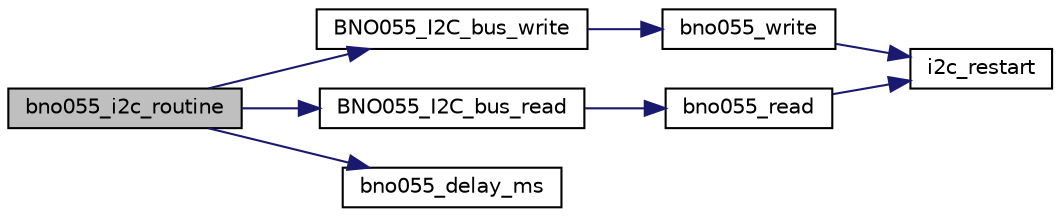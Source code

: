 digraph "bno055_i2c_routine"
{
  edge [fontname="Helvetica",fontsize="10",labelfontname="Helvetica",labelfontsize="10"];
  node [fontname="Helvetica",fontsize="10",shape=record];
  rankdir="LR";
  Node1 [label="bno055_i2c_routine",height=0.2,width=0.4,color="black", fillcolor="grey75", style="filled", fontcolor="black"];
  Node1 -> Node2 [color="midnightblue",fontsize="10",style="solid",fontname="Helvetica"];
  Node2 [label="BNO055_I2C_bus_write",height=0.2,width=0.4,color="black", fillcolor="white", style="filled",URL="$group___b_n_o055.html#ga6a1eeefef56eda6f0c963e317706f617"];
  Node2 -> Node3 [color="midnightblue",fontsize="10",style="solid",fontname="Helvetica"];
  Node3 [label="bno055_write",height=0.2,width=0.4,color="black", fillcolor="white", style="filled",URL="$group___b_n_o055.html#ga8580976177afa8089fd8262e5e59a257"];
  Node3 -> Node4 [color="midnightblue",fontsize="10",style="solid",fontname="Helvetica"];
  Node4 [label="i2c_restart",height=0.2,width=0.4,color="black", fillcolor="white", style="filled",URL="$group___b_n_o055.html#ga2bcb21315e7745d07d64fb64d2c0cfd7"];
  Node1 -> Node5 [color="midnightblue",fontsize="10",style="solid",fontname="Helvetica"];
  Node5 [label="BNO055_I2C_bus_read",height=0.2,width=0.4,color="black", fillcolor="white", style="filled",URL="$group___b_n_o055.html#ga0d3c7c3e0c8b54e34752989b5bdc36d1"];
  Node5 -> Node6 [color="midnightblue",fontsize="10",style="solid",fontname="Helvetica"];
  Node6 [label="bno055_read",height=0.2,width=0.4,color="black", fillcolor="white", style="filled",URL="$group___b_n_o055.html#gace7496b19e1ddbbe483df67155b21b46"];
  Node6 -> Node4 [color="midnightblue",fontsize="10",style="solid",fontname="Helvetica"];
  Node1 -> Node7 [color="midnightblue",fontsize="10",style="solid",fontname="Helvetica"];
  Node7 [label="bno055_delay_ms",height=0.2,width=0.4,color="black", fillcolor="white", style="filled",URL="$group___b_n_o055.html#gabba4dd15173a18edbbafe674bb2aad58"];
}
